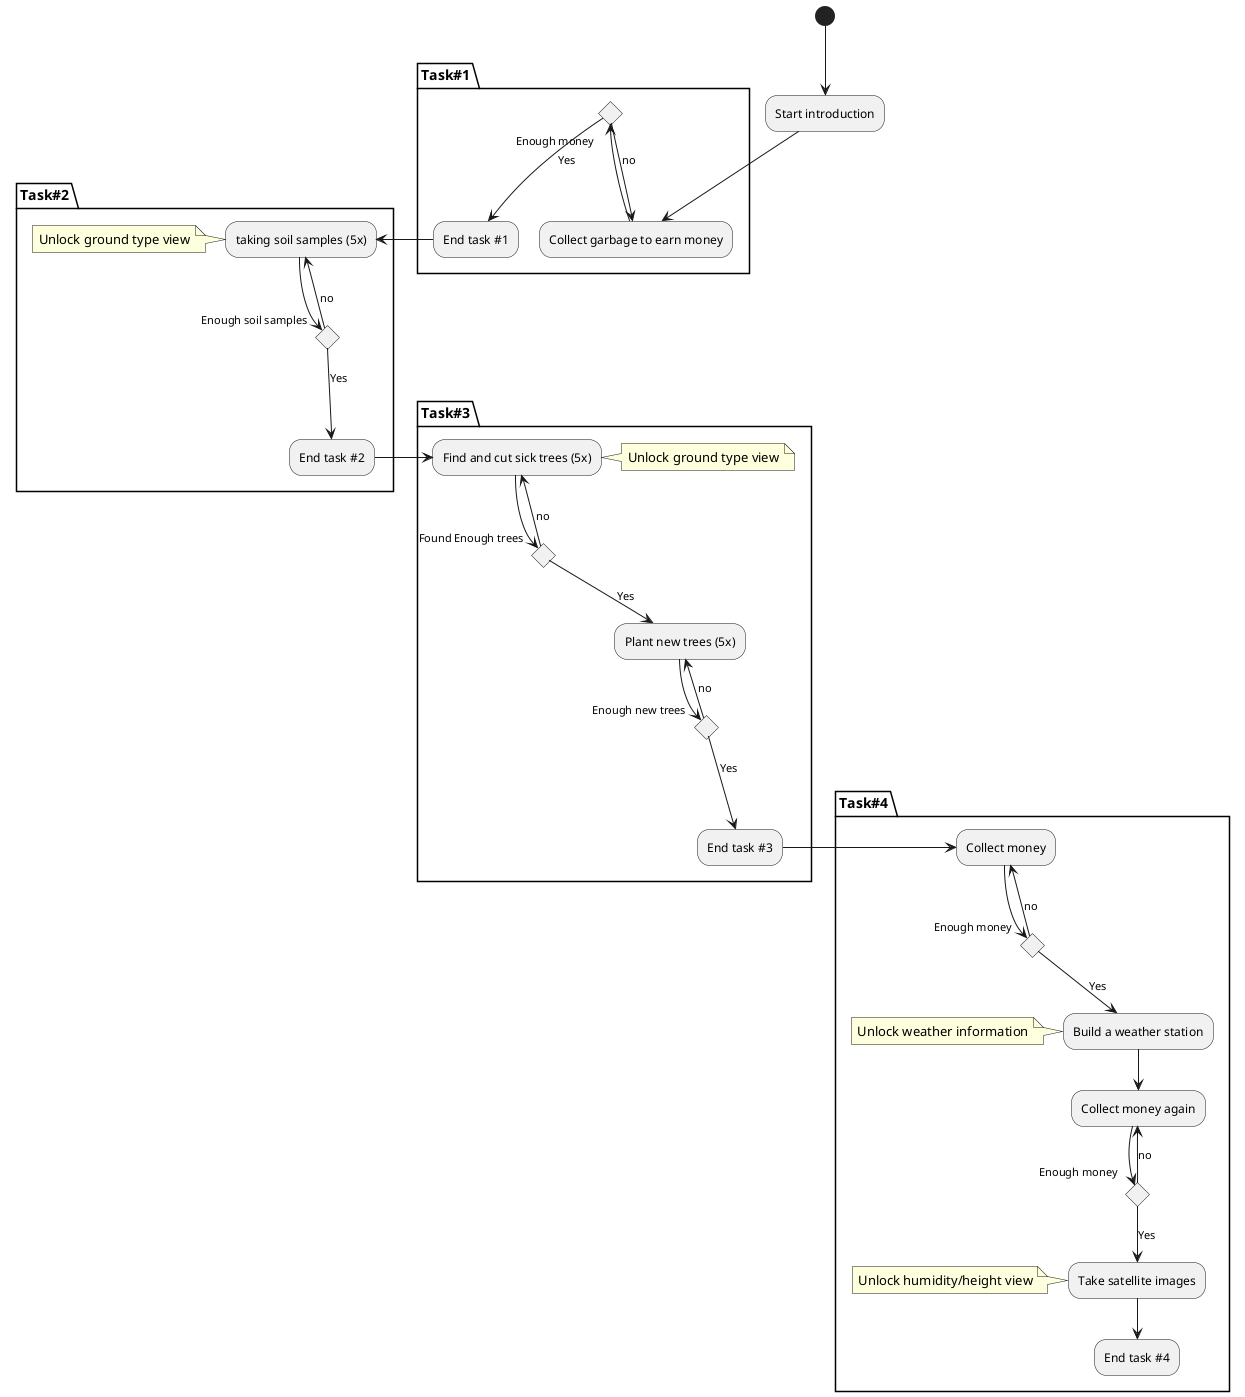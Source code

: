 ﻿@startuml

(*) --> "Start introduction"

partition Task#1 {
    --> "Collect garbage to earn money"
    If "Enough money" then
        --> [Yes] "End task #1"
    else
        --> [no] "Collect garbage to earn money"
    Endif
}

partition Task#2 {
    "End task #1" -left> "taking soil samples (5x)"
    If "Enough soil samples" then
        --> [Yes] "End task #2"
    else
        --> [no] "taking soil samples (5x)"
    Endif
    note left: Unlock ground type view
}

partition Task#3 {
    "End task #2" -right-> "Find and cut sick trees (5x)"
    If "Found Enough trees" then
        --> [Yes] "Plant new trees (5x)"
        If "Enough new trees" then
            --> [Yes] "End task #3"
        else
            --> [no] "Plant new trees (5x)"
        Endif
    else
        --> [no] "Find and cut sick trees (5x)"
    Endif
    note right: Unlock ground type view
}

partition Task#4 {
    "End task #3" -left-> "Collect money"
    If "Enough money" then
        --> [Yes] "Build a weather station"
        note left: Unlock weather information
        --> "Collect money again"
        If "Enough money" then
            --> [Yes] "Take satellite images"
            note left: Unlock humidity/height view
            --> "End task #4"
        else
            --> [no] "Collect money again"
        Endif
    else
        --> [no] "Collect money"
    Endif
}

@enduml